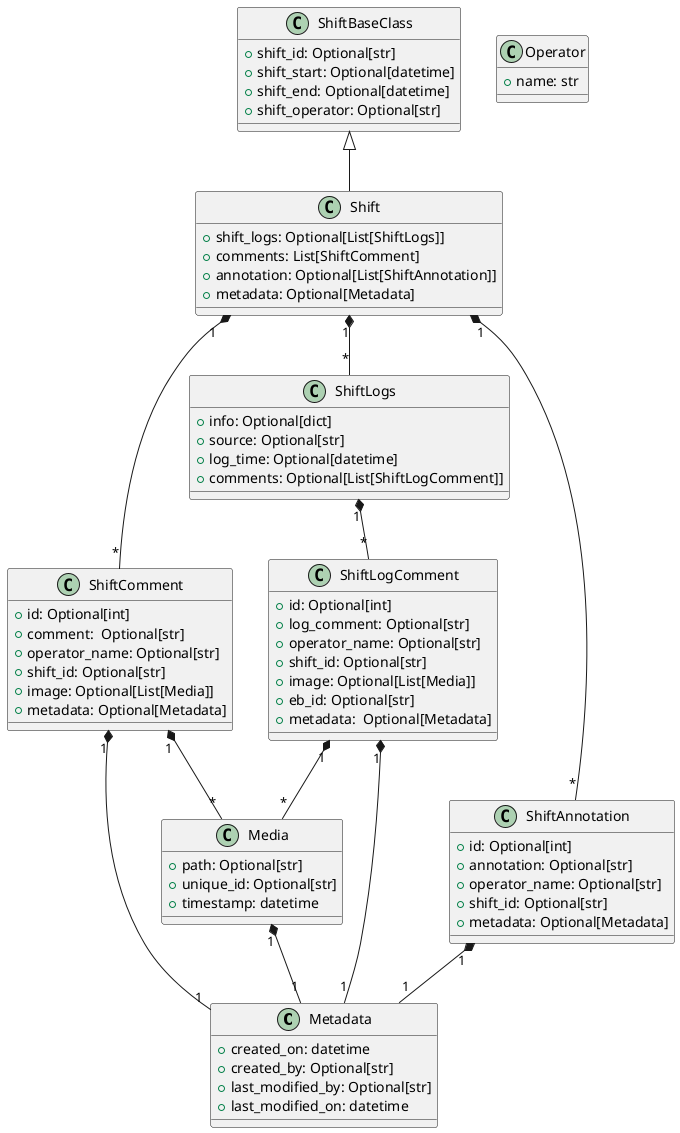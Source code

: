 @startuml Shift Models

class Metadata {
    +created_on: datetime
    +created_by: Optional[str]
    +last_modified_by: Optional[str]
    +last_modified_on: datetime
}

class Operator {
    +name: str
}

class Media {
    +path: Optional[str]
    +unique_id: Optional[str]
    +timestamp: datetime
}

class ShiftLogComment {
    +id: Optional[int]
    +log_comment: Optional[str]
    +operator_name: Optional[str]
    +shift_id: Optional[str]
    +image: Optional[List[Media]]
    +eb_id: Optional[str]
    +metadata:  Optional[Metadata]
}

class ShiftComment {
    +id: Optional[int]
    +comment:  Optional[str]
    +operator_name: Optional[str]
    +shift_id: Optional[str]
    +image: Optional[List[Media]]
    +metadata: Optional[Metadata]
}

class ShiftAnnotation {
    +id: Optional[int]
    +annotation: Optional[str]
    +operator_name: Optional[str]
    +shift_id: Optional[str]
    +metadata: Optional[Metadata]
}

class ShiftLogs {
    +info: Optional[dict] 
    +source: Optional[str]
    +log_time: Optional[datetime]
    +comments: Optional[List[ShiftLogComment]]
}

class ShiftBaseClass {
    +shift_id: Optional[str]
    +shift_start: Optional[datetime]
    +shift_end: Optional[datetime]
    +shift_operator: Optional[str]
}

class Shift {
    +shift_logs: Optional[List[ShiftLogs]]
    +comments: List[ShiftComment]
    +annotation: Optional[List[ShiftAnnotation]]
    +metadata: Optional[Metadata]
}

ShiftBaseClass <|-- Shift
ShiftLogComment "1" *-- "*" Media
ShiftLogComment "1" *-- "1" Metadata

ShiftComment "1" *-- "*" Media
ShiftComment "1" *-- "1" Metadata

ShiftAnnotation "1" *-- "1" Metadata

ShiftLogs "1" *-- "*" ShiftLogComment


Shift "1" *-- "*" ShiftLogs
Shift "1" *-- "*" ShiftComment
Shift "1" *-- "*" ShiftAnnotation
Media "1" *-- "1" Metadata

@enduml